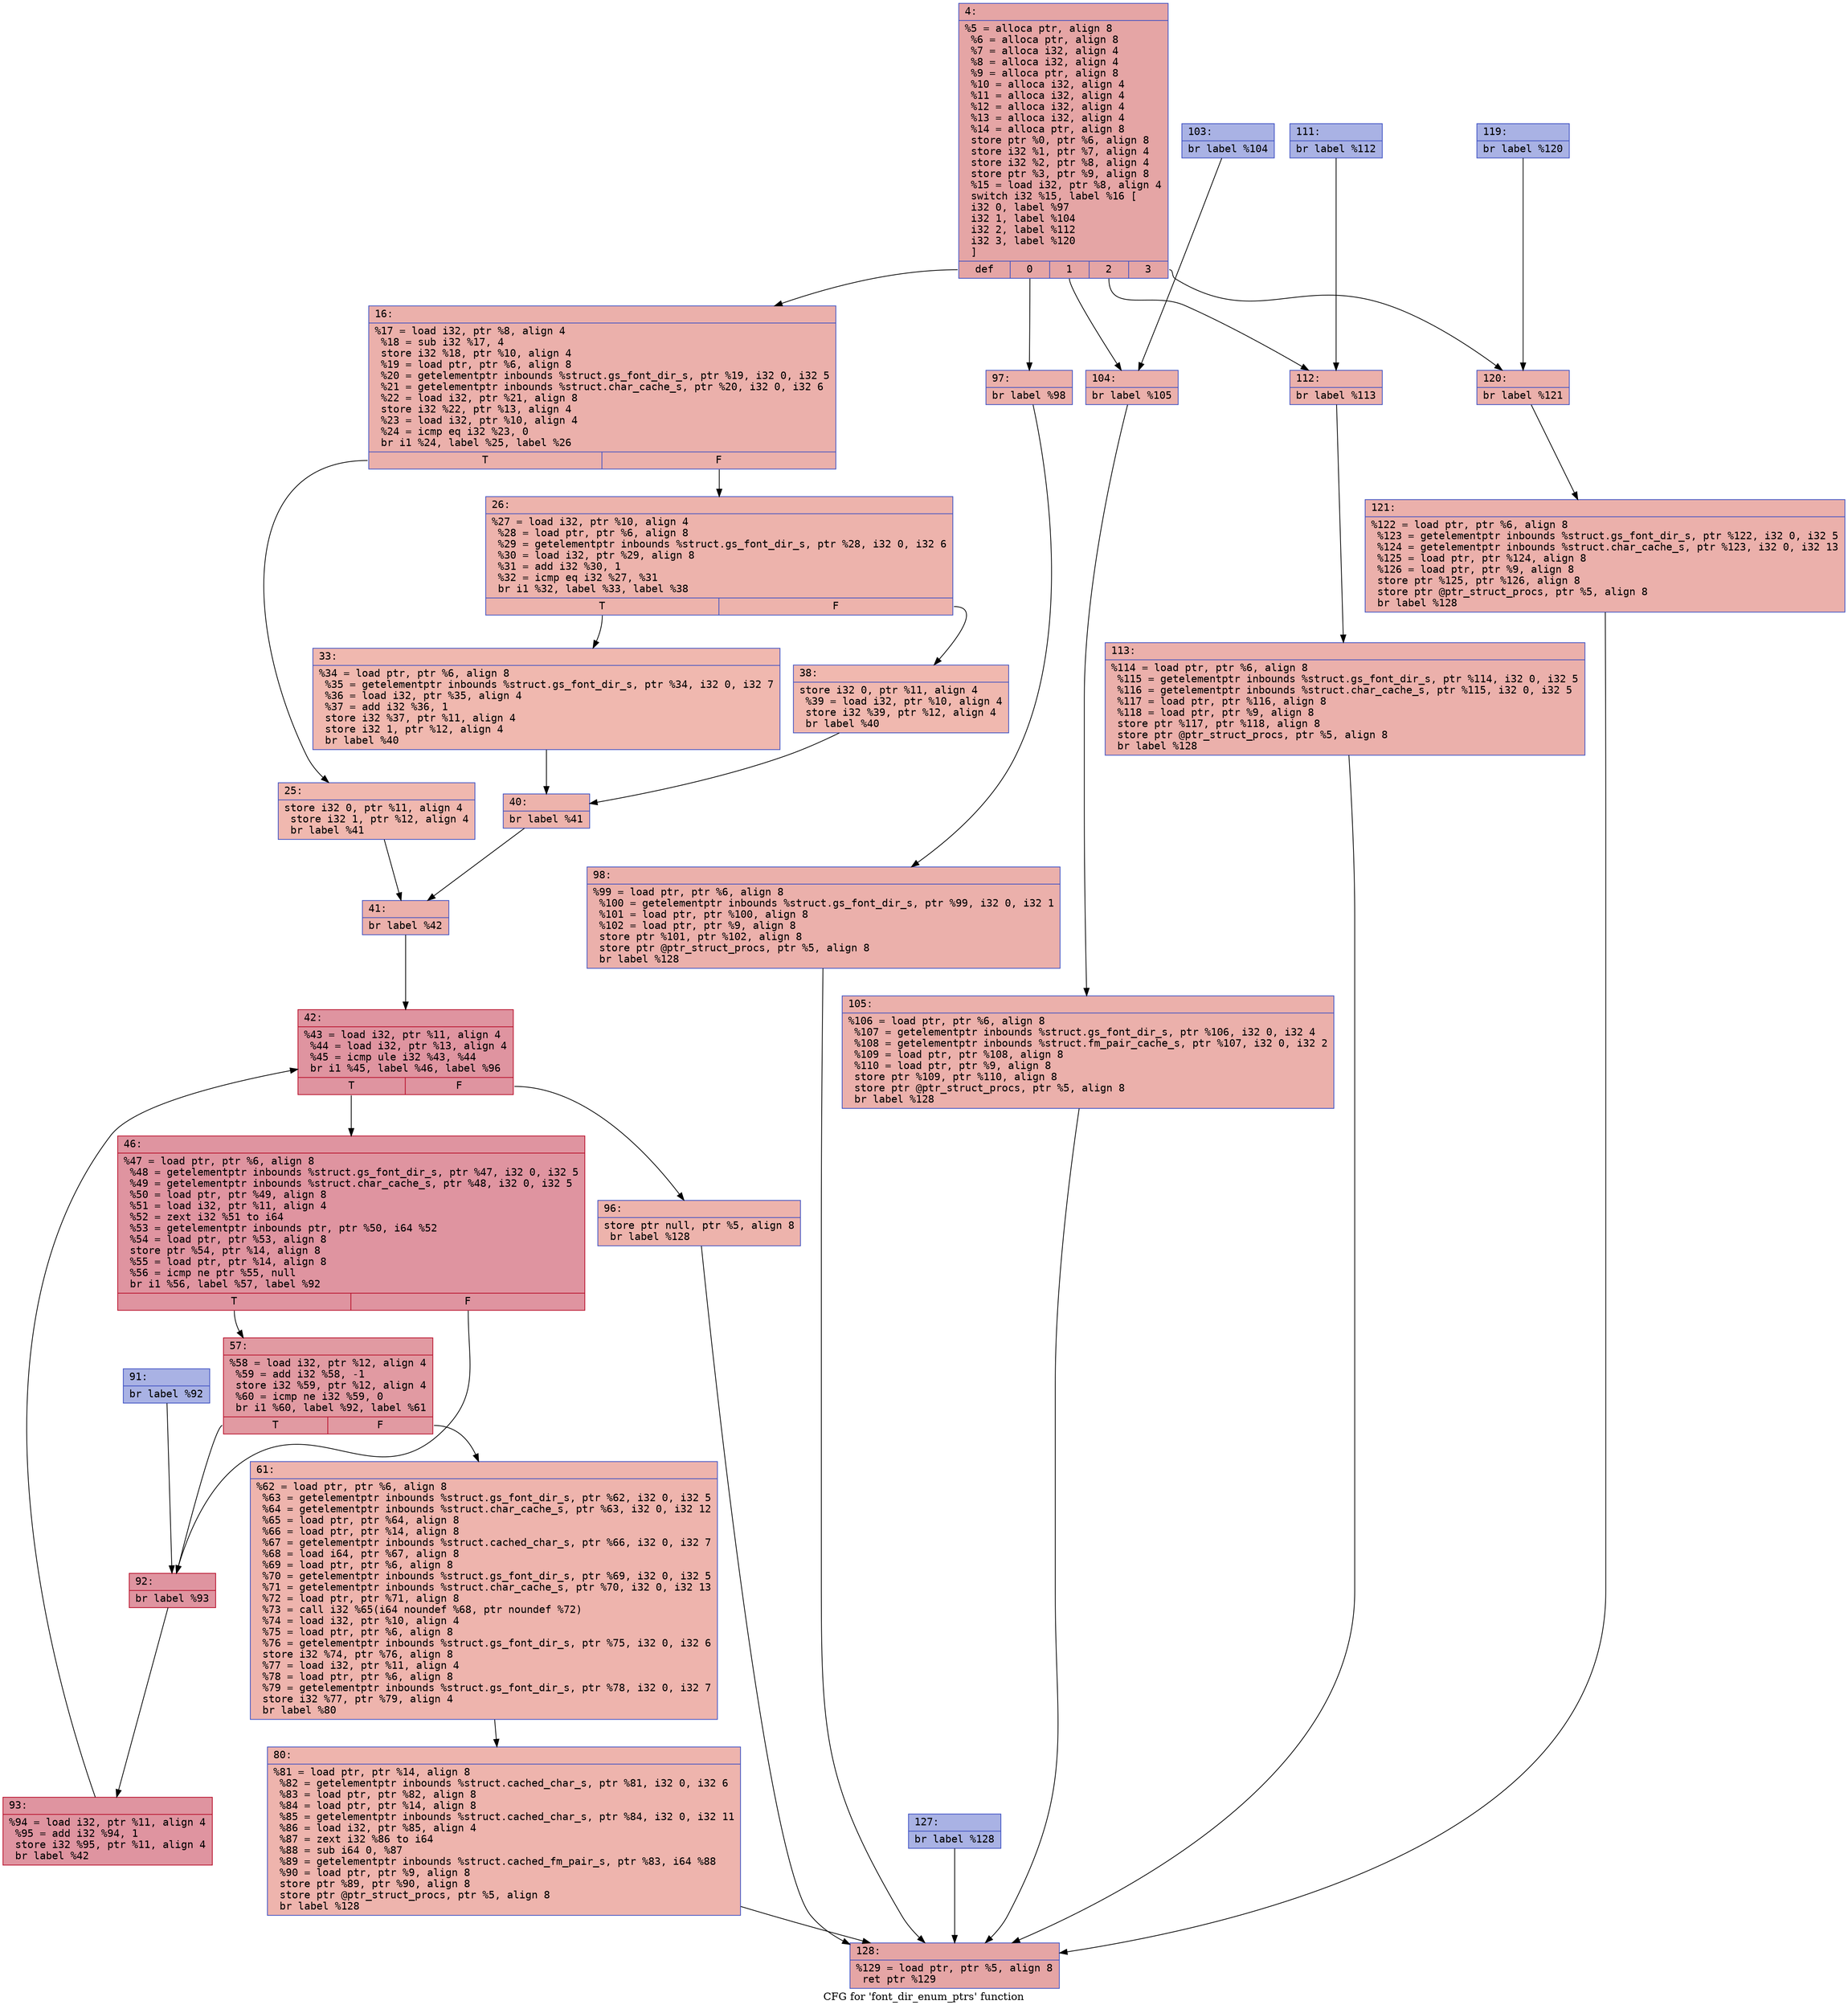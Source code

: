 digraph "CFG for 'font_dir_enum_ptrs' function" {
	label="CFG for 'font_dir_enum_ptrs' function";

	Node0x600002011c20 [shape=record,color="#3d50c3ff", style=filled, fillcolor="#c5333470" fontname="Courier",label="{4:\l|  %5 = alloca ptr, align 8\l  %6 = alloca ptr, align 8\l  %7 = alloca i32, align 4\l  %8 = alloca i32, align 4\l  %9 = alloca ptr, align 8\l  %10 = alloca i32, align 4\l  %11 = alloca i32, align 4\l  %12 = alloca i32, align 4\l  %13 = alloca i32, align 4\l  %14 = alloca ptr, align 8\l  store ptr %0, ptr %6, align 8\l  store i32 %1, ptr %7, align 4\l  store i32 %2, ptr %8, align 4\l  store ptr %3, ptr %9, align 8\l  %15 = load i32, ptr %8, align 4\l  switch i32 %15, label %16 [\l    i32 0, label %97\l    i32 1, label %104\l    i32 2, label %112\l    i32 3, label %120\l  ]\l|{<s0>def|<s1>0|<s2>1|<s3>2|<s4>3}}"];
	Node0x600002011c20:s0 -> Node0x600002011c70[tooltip="4 -> 16\nProbability 20.00%" ];
	Node0x600002011c20:s1 -> Node0x600002012170[tooltip="4 -> 97\nProbability 20.00%" ];
	Node0x600002011c20:s2 -> Node0x600002012260[tooltip="4 -> 104\nProbability 20.00%" ];
	Node0x600002011c20:s3 -> Node0x600002012350[tooltip="4 -> 112\nProbability 20.00%" ];
	Node0x600002011c20:s4 -> Node0x600002012440[tooltip="4 -> 120\nProbability 20.00%" ];
	Node0x600002011c70 [shape=record,color="#3d50c3ff", style=filled, fillcolor="#d24b4070" fontname="Courier",label="{16:\l|  %17 = load i32, ptr %8, align 4\l  %18 = sub i32 %17, 4\l  store i32 %18, ptr %10, align 4\l  %19 = load ptr, ptr %6, align 8\l  %20 = getelementptr inbounds %struct.gs_font_dir_s, ptr %19, i32 0, i32 5\l  %21 = getelementptr inbounds %struct.char_cache_s, ptr %20, i32 0, i32 6\l  %22 = load i32, ptr %21, align 8\l  store i32 %22, ptr %13, align 4\l  %23 = load i32, ptr %10, align 4\l  %24 = icmp eq i32 %23, 0\l  br i1 %24, label %25, label %26\l|{<s0>T|<s1>F}}"];
	Node0x600002011c70:s0 -> Node0x600002011cc0[tooltip="16 -> 25\nProbability 37.50%" ];
	Node0x600002011c70:s1 -> Node0x600002011d10[tooltip="16 -> 26\nProbability 62.50%" ];
	Node0x600002011cc0 [shape=record,color="#3d50c3ff", style=filled, fillcolor="#dc5d4a70" fontname="Courier",label="{25:\l|  store i32 0, ptr %11, align 4\l  store i32 1, ptr %12, align 4\l  br label %41\l}"];
	Node0x600002011cc0 -> Node0x600002011e50[tooltip="25 -> 41\nProbability 100.00%" ];
	Node0x600002011d10 [shape=record,color="#3d50c3ff", style=filled, fillcolor="#d6524470" fontname="Courier",label="{26:\l|  %27 = load i32, ptr %10, align 4\l  %28 = load ptr, ptr %6, align 8\l  %29 = getelementptr inbounds %struct.gs_font_dir_s, ptr %28, i32 0, i32 6\l  %30 = load i32, ptr %29, align 8\l  %31 = add i32 %30, 1\l  %32 = icmp eq i32 %27, %31\l  br i1 %32, label %33, label %38\l|{<s0>T|<s1>F}}"];
	Node0x600002011d10:s0 -> Node0x600002011d60[tooltip="26 -> 33\nProbability 50.00%" ];
	Node0x600002011d10:s1 -> Node0x600002011db0[tooltip="26 -> 38\nProbability 50.00%" ];
	Node0x600002011d60 [shape=record,color="#3d50c3ff", style=filled, fillcolor="#dc5d4a70" fontname="Courier",label="{33:\l|  %34 = load ptr, ptr %6, align 8\l  %35 = getelementptr inbounds %struct.gs_font_dir_s, ptr %34, i32 0, i32 7\l  %36 = load i32, ptr %35, align 4\l  %37 = add i32 %36, 1\l  store i32 %37, ptr %11, align 4\l  store i32 1, ptr %12, align 4\l  br label %40\l}"];
	Node0x600002011d60 -> Node0x600002011e00[tooltip="33 -> 40\nProbability 100.00%" ];
	Node0x600002011db0 [shape=record,color="#3d50c3ff", style=filled, fillcolor="#dc5d4a70" fontname="Courier",label="{38:\l|  store i32 0, ptr %11, align 4\l  %39 = load i32, ptr %10, align 4\l  store i32 %39, ptr %12, align 4\l  br label %40\l}"];
	Node0x600002011db0 -> Node0x600002011e00[tooltip="38 -> 40\nProbability 100.00%" ];
	Node0x600002011e00 [shape=record,color="#3d50c3ff", style=filled, fillcolor="#d6524470" fontname="Courier",label="{40:\l|  br label %41\l}"];
	Node0x600002011e00 -> Node0x600002011e50[tooltip="40 -> 41\nProbability 100.00%" ];
	Node0x600002011e50 [shape=record,color="#3d50c3ff", style=filled, fillcolor="#d24b4070" fontname="Courier",label="{41:\l|  br label %42\l}"];
	Node0x600002011e50 -> Node0x600002011ea0[tooltip="41 -> 42\nProbability 100.00%" ];
	Node0x600002011ea0 [shape=record,color="#b70d28ff", style=filled, fillcolor="#b70d2870" fontname="Courier",label="{42:\l|  %43 = load i32, ptr %11, align 4\l  %44 = load i32, ptr %13, align 4\l  %45 = icmp ule i32 %43, %44\l  br i1 %45, label %46, label %96\l|{<s0>T|<s1>F}}"];
	Node0x600002011ea0:s0 -> Node0x600002011ef0[tooltip="42 -> 46\nProbability 96.88%" ];
	Node0x600002011ea0:s1 -> Node0x600002012120[tooltip="42 -> 96\nProbability 3.12%" ];
	Node0x600002011ef0 [shape=record,color="#b70d28ff", style=filled, fillcolor="#b70d2870" fontname="Courier",label="{46:\l|  %47 = load ptr, ptr %6, align 8\l  %48 = getelementptr inbounds %struct.gs_font_dir_s, ptr %47, i32 0, i32 5\l  %49 = getelementptr inbounds %struct.char_cache_s, ptr %48, i32 0, i32 5\l  %50 = load ptr, ptr %49, align 8\l  %51 = load i32, ptr %11, align 4\l  %52 = zext i32 %51 to i64\l  %53 = getelementptr inbounds ptr, ptr %50, i64 %52\l  %54 = load ptr, ptr %53, align 8\l  store ptr %54, ptr %14, align 8\l  %55 = load ptr, ptr %14, align 8\l  %56 = icmp ne ptr %55, null\l  br i1 %56, label %57, label %92\l|{<s0>T|<s1>F}}"];
	Node0x600002011ef0:s0 -> Node0x600002011f40[tooltip="46 -> 57\nProbability 62.50%" ];
	Node0x600002011ef0:s1 -> Node0x600002012080[tooltip="46 -> 92\nProbability 37.50%" ];
	Node0x600002011f40 [shape=record,color="#b70d28ff", style=filled, fillcolor="#bb1b2c70" fontname="Courier",label="{57:\l|  %58 = load i32, ptr %12, align 4\l  %59 = add i32 %58, -1\l  store i32 %59, ptr %12, align 4\l  %60 = icmp ne i32 %59, 0\l  br i1 %60, label %92, label %61\l|{<s0>T|<s1>F}}"];
	Node0x600002011f40:s0 -> Node0x600002012080[tooltip="57 -> 92\nProbability 96.88%" ];
	Node0x600002011f40:s1 -> Node0x600002011f90[tooltip="57 -> 61\nProbability 3.12%" ];
	Node0x600002011f90 [shape=record,color="#3d50c3ff", style=filled, fillcolor="#d8564670" fontname="Courier",label="{61:\l|  %62 = load ptr, ptr %6, align 8\l  %63 = getelementptr inbounds %struct.gs_font_dir_s, ptr %62, i32 0, i32 5\l  %64 = getelementptr inbounds %struct.char_cache_s, ptr %63, i32 0, i32 12\l  %65 = load ptr, ptr %64, align 8\l  %66 = load ptr, ptr %14, align 8\l  %67 = getelementptr inbounds %struct.cached_char_s, ptr %66, i32 0, i32 7\l  %68 = load i64, ptr %67, align 8\l  %69 = load ptr, ptr %6, align 8\l  %70 = getelementptr inbounds %struct.gs_font_dir_s, ptr %69, i32 0, i32 5\l  %71 = getelementptr inbounds %struct.char_cache_s, ptr %70, i32 0, i32 13\l  %72 = load ptr, ptr %71, align 8\l  %73 = call i32 %65(i64 noundef %68, ptr noundef %72)\l  %74 = load i32, ptr %10, align 4\l  %75 = load ptr, ptr %6, align 8\l  %76 = getelementptr inbounds %struct.gs_font_dir_s, ptr %75, i32 0, i32 6\l  store i32 %74, ptr %76, align 8\l  %77 = load i32, ptr %11, align 4\l  %78 = load ptr, ptr %6, align 8\l  %79 = getelementptr inbounds %struct.gs_font_dir_s, ptr %78, i32 0, i32 7\l  store i32 %77, ptr %79, align 4\l  br label %80\l}"];
	Node0x600002011f90 -> Node0x600002011fe0[tooltip="61 -> 80\nProbability 100.00%" ];
	Node0x600002011fe0 [shape=record,color="#3d50c3ff", style=filled, fillcolor="#d8564670" fontname="Courier",label="{80:\l|  %81 = load ptr, ptr %14, align 8\l  %82 = getelementptr inbounds %struct.cached_char_s, ptr %81, i32 0, i32 6\l  %83 = load ptr, ptr %82, align 8\l  %84 = load ptr, ptr %14, align 8\l  %85 = getelementptr inbounds %struct.cached_char_s, ptr %84, i32 0, i32 11\l  %86 = load i32, ptr %85, align 4\l  %87 = zext i32 %86 to i64\l  %88 = sub i64 0, %87\l  %89 = getelementptr inbounds %struct.cached_fm_pair_s, ptr %83, i64 %88\l  %90 = load ptr, ptr %9, align 8\l  store ptr %89, ptr %90, align 8\l  store ptr @ptr_struct_procs, ptr %5, align 8\l  br label %128\l}"];
	Node0x600002011fe0 -> Node0x600002012530[tooltip="80 -> 128\nProbability 100.00%" ];
	Node0x600002012030 [shape=record,color="#3d50c3ff", style=filled, fillcolor="#3d50c370" fontname="Courier",label="{91:\l|  br label %92\l}"];
	Node0x600002012030 -> Node0x600002012080[tooltip="91 -> 92\nProbability 100.00%" ];
	Node0x600002012080 [shape=record,color="#b70d28ff", style=filled, fillcolor="#b70d2870" fontname="Courier",label="{92:\l|  br label %93\l}"];
	Node0x600002012080 -> Node0x6000020120d0[tooltip="92 -> 93\nProbability 100.00%" ];
	Node0x6000020120d0 [shape=record,color="#b70d28ff", style=filled, fillcolor="#b70d2870" fontname="Courier",label="{93:\l|  %94 = load i32, ptr %11, align 4\l  %95 = add i32 %94, 1\l  store i32 %95, ptr %11, align 4\l  br label %42\l}"];
	Node0x6000020120d0 -> Node0x600002011ea0[tooltip="93 -> 42\nProbability 100.00%" ];
	Node0x600002012120 [shape=record,color="#3d50c3ff", style=filled, fillcolor="#d6524470" fontname="Courier",label="{96:\l|  store ptr null, ptr %5, align 8\l  br label %128\l}"];
	Node0x600002012120 -> Node0x600002012530[tooltip="96 -> 128\nProbability 100.00%" ];
	Node0x600002012170 [shape=record,color="#3d50c3ff", style=filled, fillcolor="#d24b4070" fontname="Courier",label="{97:\l|  br label %98\l}"];
	Node0x600002012170 -> Node0x6000020121c0[tooltip="97 -> 98\nProbability 100.00%" ];
	Node0x6000020121c0 [shape=record,color="#3d50c3ff", style=filled, fillcolor="#d24b4070" fontname="Courier",label="{98:\l|  %99 = load ptr, ptr %6, align 8\l  %100 = getelementptr inbounds %struct.gs_font_dir_s, ptr %99, i32 0, i32 1\l  %101 = load ptr, ptr %100, align 8\l  %102 = load ptr, ptr %9, align 8\l  store ptr %101, ptr %102, align 8\l  store ptr @ptr_struct_procs, ptr %5, align 8\l  br label %128\l}"];
	Node0x6000020121c0 -> Node0x600002012530[tooltip="98 -> 128\nProbability 100.00%" ];
	Node0x600002012210 [shape=record,color="#3d50c3ff", style=filled, fillcolor="#3d50c370" fontname="Courier",label="{103:\l|  br label %104\l}"];
	Node0x600002012210 -> Node0x600002012260[tooltip="103 -> 104\nProbability 100.00%" ];
	Node0x600002012260 [shape=record,color="#3d50c3ff", style=filled, fillcolor="#d24b4070" fontname="Courier",label="{104:\l|  br label %105\l}"];
	Node0x600002012260 -> Node0x6000020122b0[tooltip="104 -> 105\nProbability 100.00%" ];
	Node0x6000020122b0 [shape=record,color="#3d50c3ff", style=filled, fillcolor="#d24b4070" fontname="Courier",label="{105:\l|  %106 = load ptr, ptr %6, align 8\l  %107 = getelementptr inbounds %struct.gs_font_dir_s, ptr %106, i32 0, i32 4\l  %108 = getelementptr inbounds %struct.fm_pair_cache_s, ptr %107, i32 0, i32 2\l  %109 = load ptr, ptr %108, align 8\l  %110 = load ptr, ptr %9, align 8\l  store ptr %109, ptr %110, align 8\l  store ptr @ptr_struct_procs, ptr %5, align 8\l  br label %128\l}"];
	Node0x6000020122b0 -> Node0x600002012530[tooltip="105 -> 128\nProbability 100.00%" ];
	Node0x600002012300 [shape=record,color="#3d50c3ff", style=filled, fillcolor="#3d50c370" fontname="Courier",label="{111:\l|  br label %112\l}"];
	Node0x600002012300 -> Node0x600002012350[tooltip="111 -> 112\nProbability 100.00%" ];
	Node0x600002012350 [shape=record,color="#3d50c3ff", style=filled, fillcolor="#d24b4070" fontname="Courier",label="{112:\l|  br label %113\l}"];
	Node0x600002012350 -> Node0x6000020123a0[tooltip="112 -> 113\nProbability 100.00%" ];
	Node0x6000020123a0 [shape=record,color="#3d50c3ff", style=filled, fillcolor="#d24b4070" fontname="Courier",label="{113:\l|  %114 = load ptr, ptr %6, align 8\l  %115 = getelementptr inbounds %struct.gs_font_dir_s, ptr %114, i32 0, i32 5\l  %116 = getelementptr inbounds %struct.char_cache_s, ptr %115, i32 0, i32 5\l  %117 = load ptr, ptr %116, align 8\l  %118 = load ptr, ptr %9, align 8\l  store ptr %117, ptr %118, align 8\l  store ptr @ptr_struct_procs, ptr %5, align 8\l  br label %128\l}"];
	Node0x6000020123a0 -> Node0x600002012530[tooltip="113 -> 128\nProbability 100.00%" ];
	Node0x6000020123f0 [shape=record,color="#3d50c3ff", style=filled, fillcolor="#3d50c370" fontname="Courier",label="{119:\l|  br label %120\l}"];
	Node0x6000020123f0 -> Node0x600002012440[tooltip="119 -> 120\nProbability 100.00%" ];
	Node0x600002012440 [shape=record,color="#3d50c3ff", style=filled, fillcolor="#d24b4070" fontname="Courier",label="{120:\l|  br label %121\l}"];
	Node0x600002012440 -> Node0x600002012490[tooltip="120 -> 121\nProbability 100.00%" ];
	Node0x600002012490 [shape=record,color="#3d50c3ff", style=filled, fillcolor="#d24b4070" fontname="Courier",label="{121:\l|  %122 = load ptr, ptr %6, align 8\l  %123 = getelementptr inbounds %struct.gs_font_dir_s, ptr %122, i32 0, i32 5\l  %124 = getelementptr inbounds %struct.char_cache_s, ptr %123, i32 0, i32 13\l  %125 = load ptr, ptr %124, align 8\l  %126 = load ptr, ptr %9, align 8\l  store ptr %125, ptr %126, align 8\l  store ptr @ptr_struct_procs, ptr %5, align 8\l  br label %128\l}"];
	Node0x600002012490 -> Node0x600002012530[tooltip="121 -> 128\nProbability 100.00%" ];
	Node0x6000020124e0 [shape=record,color="#3d50c3ff", style=filled, fillcolor="#3d50c370" fontname="Courier",label="{127:\l|  br label %128\l}"];
	Node0x6000020124e0 -> Node0x600002012530[tooltip="127 -> 128\nProbability 100.00%" ];
	Node0x600002012530 [shape=record,color="#3d50c3ff", style=filled, fillcolor="#c5333470" fontname="Courier",label="{128:\l|  %129 = load ptr, ptr %5, align 8\l  ret ptr %129\l}"];
}
